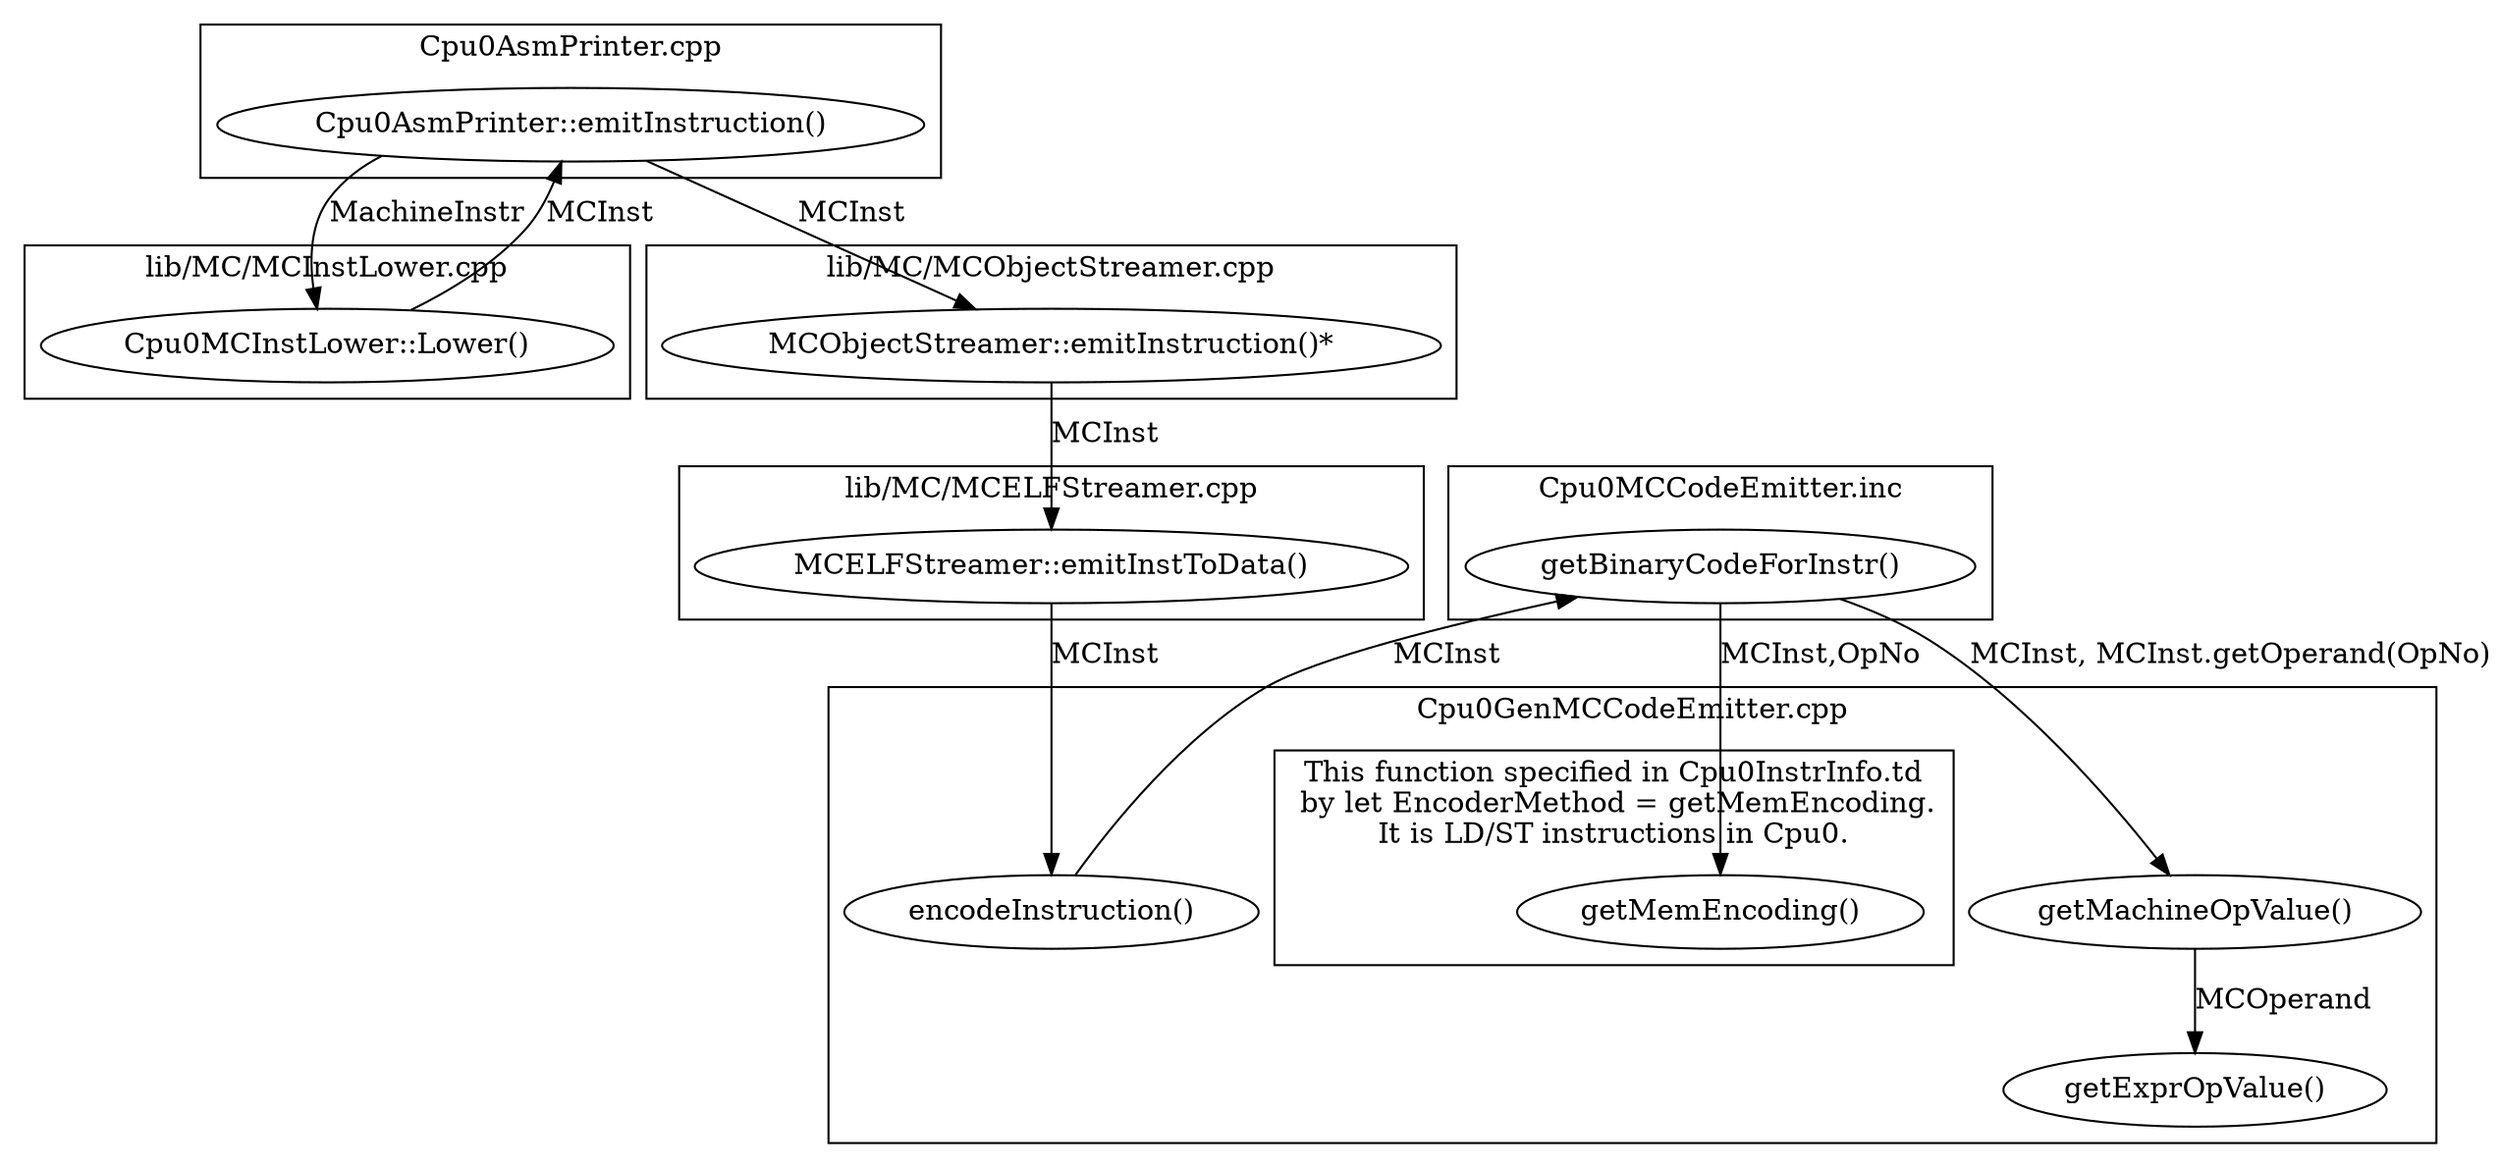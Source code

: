 digraph G {
  rankdir=TB;
  E1 -> E2 [label="MachineInstr"];
  E2 -> E1 [label="MCInst"];
  E1 -> E3 [label="MCInst"];

  E3 -> "MCELFStreamer::emitInstToData()" [label="MCInst"];
  "MCELFStreamer::emitInstToData()" -> "encodeInstruction()" [label="MCInst"];
  "encodeInstruction()" -> "getBinaryCodeForInstr()" [label="MCInst"];
  "getBinaryCodeForInstr()" -> EM  [label="MCInst,OpNo"];
  "getBinaryCodeForInstr()" -> "getMachineOpValue()" [label="MCInst, MCInst.getOperand(OpNo)"];
  subgraph clusterCpu0Asm {
    label = "Cpu0AsmPrinter.cpp";
    E1 [label="Cpu0AsmPrinter::emitInstruction()"];
  }
  subgraph clusterMCInstLower {
    label = "lib/MC/MCInstLower.cpp";
    E2 [label="Cpu0MCInstLower::Lower()"];
  }
  subgraph clusterObj {
    label = "lib/MC/MCObjectStreamer.cpp";
    E3 [label="MCObjectStreamer::emitInstruction()*"];
  }
  subgraph clusterELF {
    label = "lib/MC/MCELFStreamer.cpp";
    "MCELFStreamer::emitInstToData()";
  }
  subgraph clusterInc {
    label = "Cpu0MCCodeEmitter.inc";
    "getBinaryCodeForInstr()";
  }
  subgraph clusterCpu0MC {
    label = "Cpu0GenMCCodeEmitter.cpp";
    "encodeInstruction()";
    "getMachineOpValue()";
    "getExprOpValue()";
    "getMachineOpValue()" -> "getExprOpValue()" [label="MCOperand"];
    subgraph clusterEM {
      label = "This function specified in Cpu0InstrInfo.td\n by let EncoderMethod = getMemEncoding.\nIt is LD/ST instructions in Cpu0.";
      EM [label="getMemEncoding()"];
    }
  }
//  label = "Figure: Calling Functions of elf encoder";
}
  
